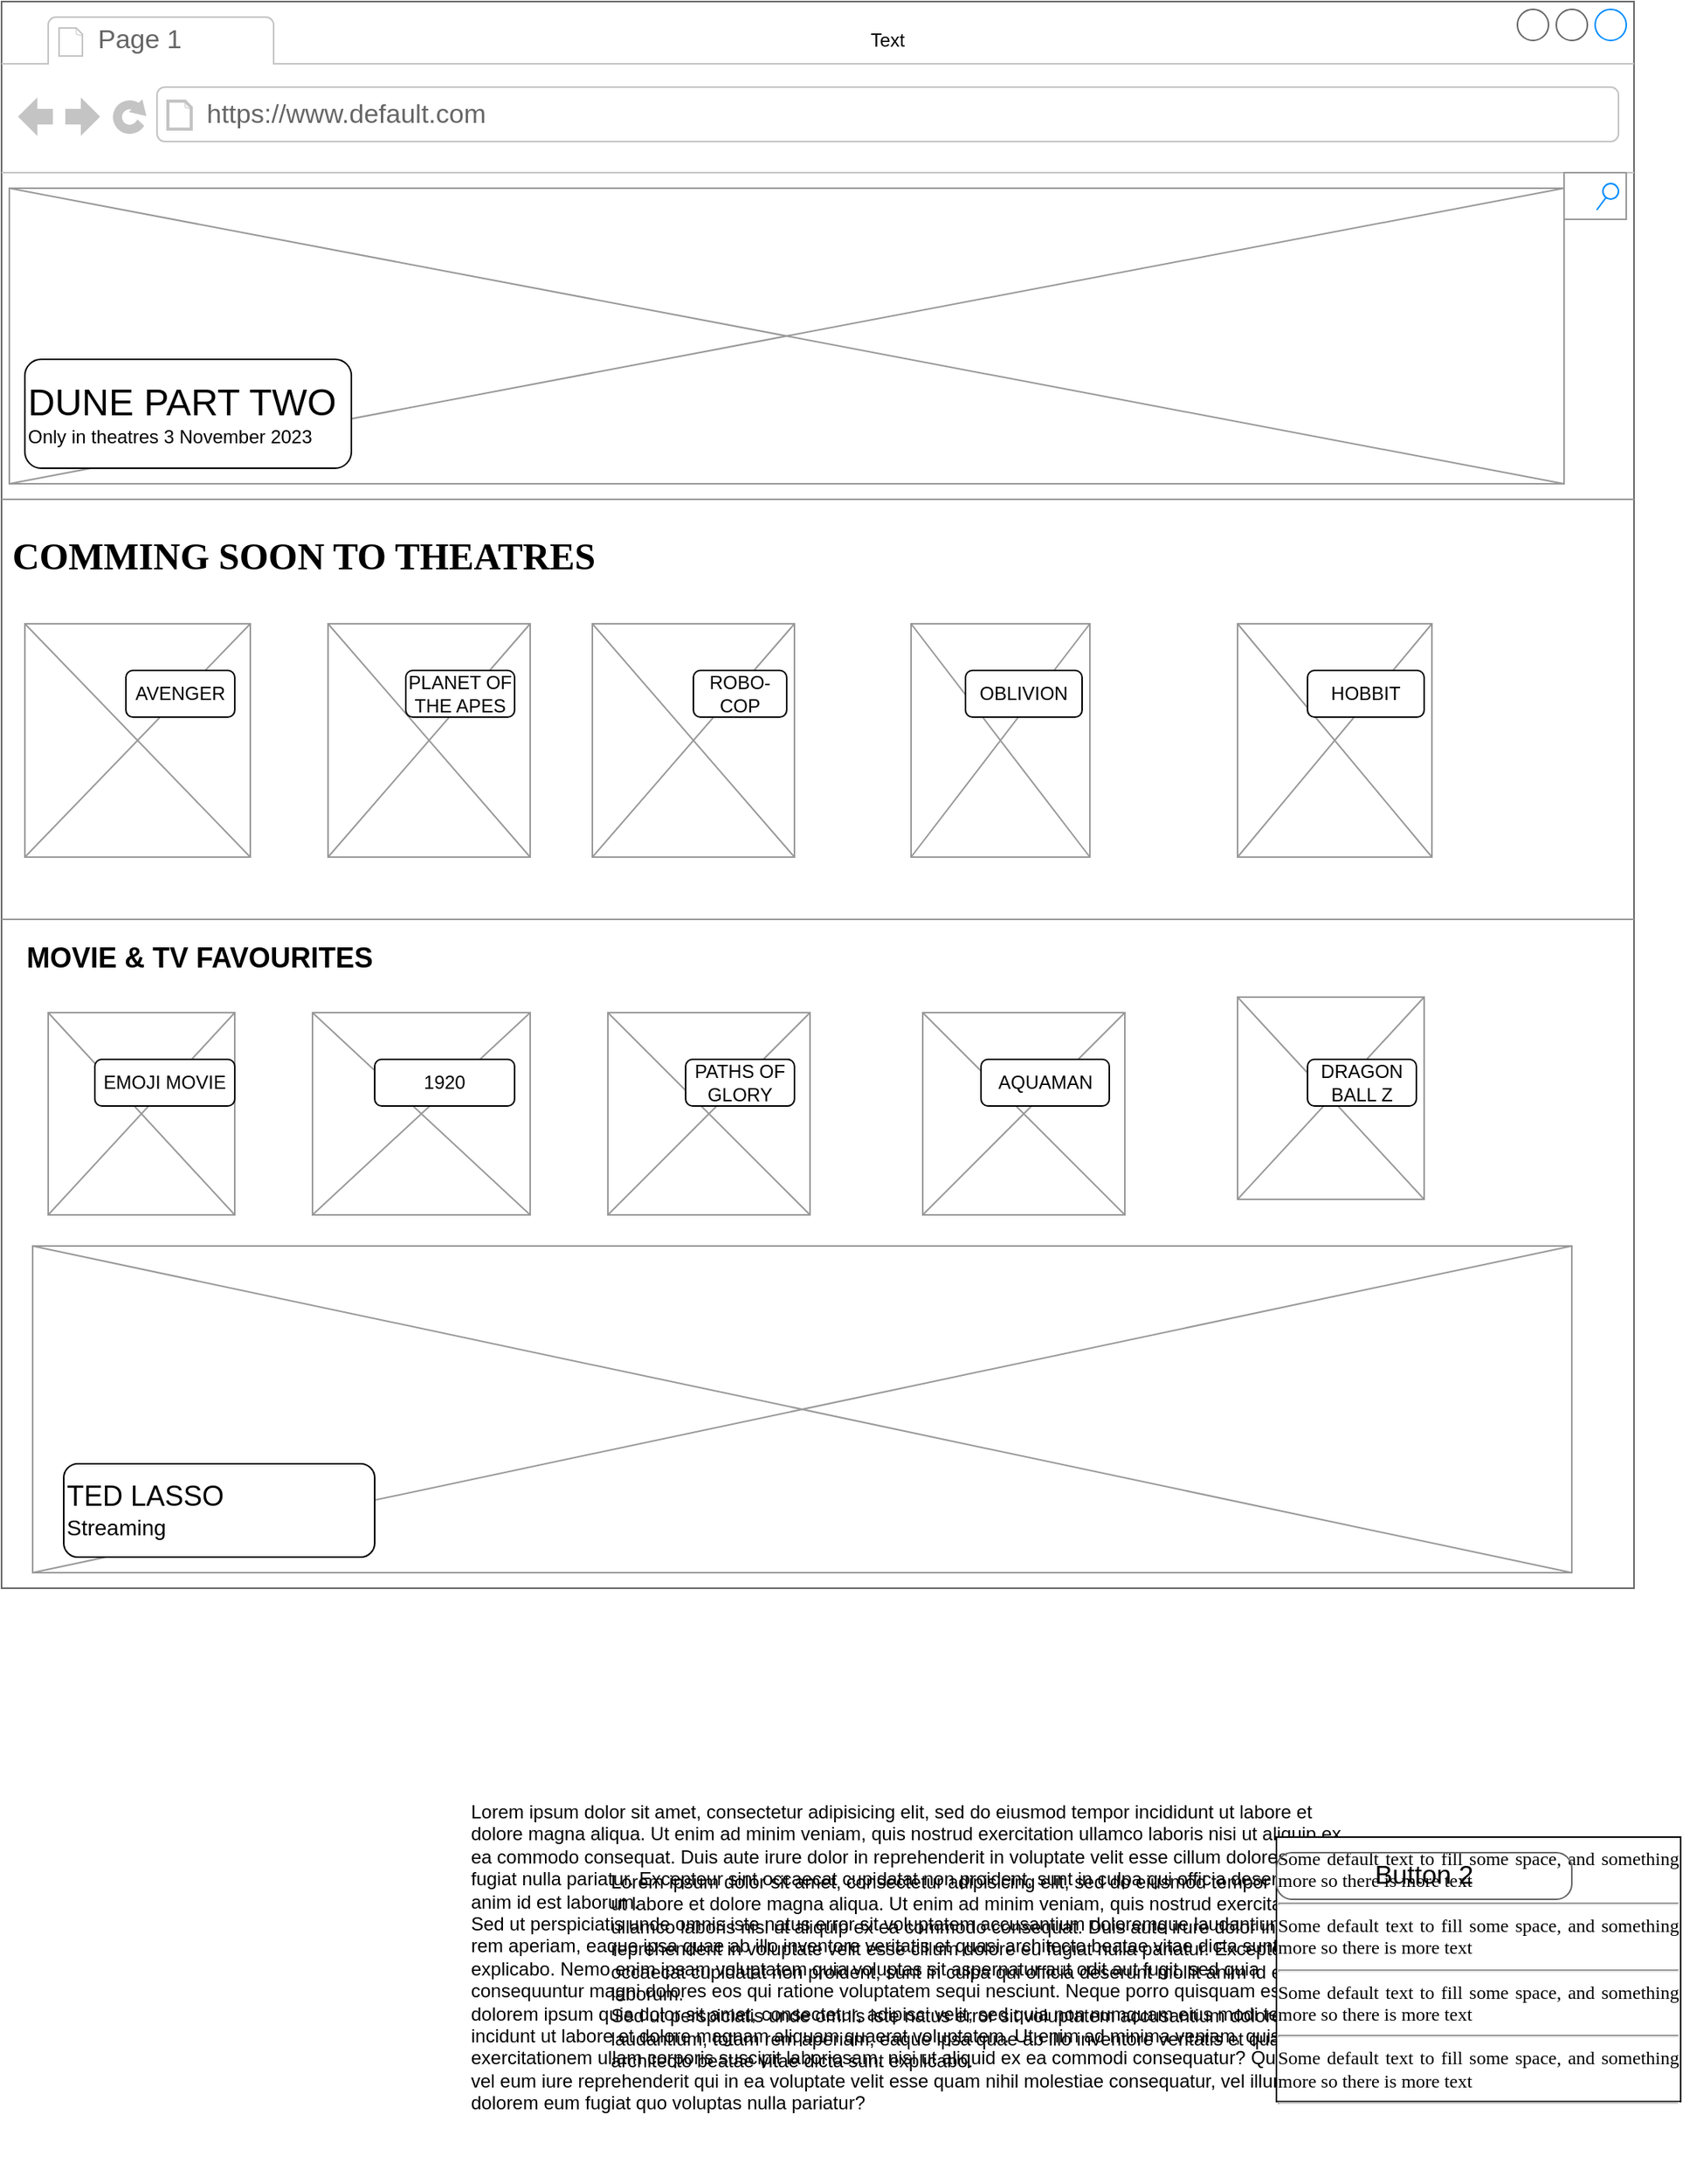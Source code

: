 <mxfile version="21.3.2" type="device" pages="2">
  <diagram name="Page-1" id="2cc2dc42-3aac-f2a9-1cec-7a8b7cbee084">
    <mxGraphModel dx="3200" dy="1082" grid="1" gridSize="10" guides="1" tooltips="1" connect="1" arrows="1" fold="1" page="1" pageScale="1" pageWidth="1100" pageHeight="850" background="none" math="0" shadow="0">
      <root>
        <mxCell id="0" />
        <mxCell id="1" parent="0" />
        <mxCell id="7026571954dc6520-1" value="" style="strokeWidth=1;shadow=0;dashed=0;align=center;html=1;shape=mxgraph.mockup.containers.browserWindow;rSize=0;strokeColor=#666666;mainText=,;recursiveResize=0;rounded=0;labelBackgroundColor=none;fontFamily=Verdana;fontSize=12" parent="1" vertex="1">
          <mxGeometry x="-20" y="730" width="1050" height="1020" as="geometry" />
        </mxCell>
        <mxCell id="7026571954dc6520-2" value="Page 1" style="strokeWidth=1;shadow=0;dashed=0;align=center;html=1;shape=mxgraph.mockup.containers.anchor;fontSize=17;fontColor=#666666;align=left;" parent="7026571954dc6520-1" vertex="1">
          <mxGeometry x="60" y="12" width="110" height="26" as="geometry" />
        </mxCell>
        <mxCell id="7026571954dc6520-3" value="https://www.default.com" style="strokeWidth=1;shadow=0;dashed=0;align=center;html=1;shape=mxgraph.mockup.containers.anchor;rSize=0;fontSize=17;fontColor=#666666;align=left;" parent="7026571954dc6520-1" vertex="1">
          <mxGeometry x="130" y="60" width="250" height="26" as="geometry" />
        </mxCell>
        <mxCell id="7026571954dc6520-14" value="" style="strokeWidth=1;shadow=0;dashed=0;align=center;html=1;shape=mxgraph.mockup.forms.searchBox;strokeColor=#999999;mainText=;strokeColor2=#008cff;fontColor=#666666;fontSize=17;align=left;spacingLeft=3;rounded=0;labelBackgroundColor=none;" parent="7026571954dc6520-1" vertex="1">
          <mxGeometry x="1005" y="110" width="40" height="30" as="geometry" />
        </mxCell>
        <mxCell id="7026571954dc6520-15" value="" style="verticalLabelPosition=bottom;shadow=0;dashed=0;align=center;html=1;verticalAlign=top;strokeWidth=1;shape=mxgraph.mockup.markup.line;strokeColor=#999999;rounded=0;labelBackgroundColor=none;fillColor=#ffffff;fontFamily=Verdana;fontSize=12;fontColor=#000000;" parent="7026571954dc6520-1" vertex="1">
          <mxGeometry y="310" width="1050" height="20" as="geometry" />
        </mxCell>
        <mxCell id="7026571954dc6520-16" value="&lt;font style=&quot;font-size: 24px;&quot;&gt;&lt;b&gt;COMMING SOON TO THEATRES&lt;/b&gt;&lt;/font&gt;" style="text;html=1;points=[];align=left;verticalAlign=top;spacingTop=-4;fontSize=15;fontFamily=Verdana" parent="7026571954dc6520-1" vertex="1">
          <mxGeometry x="5" y="340" width="290" height="30" as="geometry" />
        </mxCell>
        <mxCell id="7026571954dc6520-21" value="" style="verticalLabelPosition=bottom;shadow=0;dashed=0;align=center;html=1;verticalAlign=top;strokeWidth=1;shape=mxgraph.mockup.markup.line;strokeColor=#999999;rounded=0;labelBackgroundColor=none;fillColor=#ffffff;fontFamily=Verdana;fontSize=12;fontColor=#000000;" parent="7026571954dc6520-1" vertex="1">
          <mxGeometry y="580" width="1050" height="20" as="geometry" />
        </mxCell>
        <mxCell id="7026571954dc6520-22" value="&amp;nbsp;" style="verticalLabelPosition=bottom;shadow=0;dashed=0;align=center;html=1;verticalAlign=top;strokeWidth=1;shape=mxgraph.mockup.graphics.simpleIcon;strokeColor=#999999;fillColor=#ffffff;rounded=0;labelBackgroundColor=none;fontFamily=Verdana;fontSize=12;fontColor=#000000;" parent="7026571954dc6520-1" vertex="1">
          <mxGeometry x="15" y="400" width="145" height="150" as="geometry" />
        </mxCell>
        <mxCell id="32cw5U7TGXEoNzEVJHLn-1" value="" style="verticalLabelPosition=bottom;shadow=0;dashed=0;align=center;html=1;verticalAlign=top;strokeWidth=1;shape=mxgraph.mockup.graphics.simpleIcon;strokeColor=#999999;" vertex="1" parent="7026571954dc6520-1">
          <mxGeometry x="5" y="120" width="1000" height="190" as="geometry" />
        </mxCell>
        <mxCell id="32cw5U7TGXEoNzEVJHLn-2" value="&lt;font style=&quot;font-size: 24px;&quot;&gt;DUNE PART TWO&lt;br&gt;&lt;/font&gt;Only in theatres 3 November 2023" style="rounded=1;whiteSpace=wrap;html=1;align=left;" vertex="1" parent="7026571954dc6520-1">
          <mxGeometry x="15" y="230" width="210" height="70" as="geometry" />
        </mxCell>
        <mxCell id="32cw5U7TGXEoNzEVJHLn-3" value="" style="verticalLabelPosition=bottom;shadow=0;dashed=0;align=center;html=1;verticalAlign=top;strokeWidth=1;shape=mxgraph.mockup.graphics.simpleIcon;strokeColor=#999999;" vertex="1" parent="7026571954dc6520-1">
          <mxGeometry x="210" y="400" width="130" height="150" as="geometry" />
        </mxCell>
        <mxCell id="32cw5U7TGXEoNzEVJHLn-4" value="" style="verticalLabelPosition=bottom;shadow=0;dashed=0;align=center;html=1;verticalAlign=top;strokeWidth=1;shape=mxgraph.mockup.graphics.simpleIcon;strokeColor=#999999;" vertex="1" parent="7026571954dc6520-1">
          <mxGeometry x="380" y="400" width="130" height="150" as="geometry" />
        </mxCell>
        <mxCell id="32cw5U7TGXEoNzEVJHLn-5" value="" style="verticalLabelPosition=bottom;shadow=0;dashed=0;align=center;html=1;verticalAlign=top;strokeWidth=1;shape=mxgraph.mockup.graphics.simpleIcon;strokeColor=#999999;" vertex="1" parent="7026571954dc6520-1">
          <mxGeometry x="585" y="400" width="115" height="150" as="geometry" />
        </mxCell>
        <mxCell id="32cw5U7TGXEoNzEVJHLn-6" value="" style="verticalLabelPosition=bottom;shadow=0;dashed=0;align=center;html=1;verticalAlign=top;strokeWidth=1;shape=mxgraph.mockup.graphics.simpleIcon;strokeColor=#999999;" vertex="1" parent="7026571954dc6520-1">
          <mxGeometry x="795" y="400" width="125" height="150" as="geometry" />
        </mxCell>
        <mxCell id="32cw5U7TGXEoNzEVJHLn-7" value="AVENGER" style="rounded=1;whiteSpace=wrap;html=1;" vertex="1" parent="7026571954dc6520-1">
          <mxGeometry x="80" y="430" width="70" height="30" as="geometry" />
        </mxCell>
        <mxCell id="32cw5U7TGXEoNzEVJHLn-8" value="PLANET OF THE APES" style="rounded=1;whiteSpace=wrap;html=1;" vertex="1" parent="7026571954dc6520-1">
          <mxGeometry x="260" y="430" width="70" height="30" as="geometry" />
        </mxCell>
        <mxCell id="32cw5U7TGXEoNzEVJHLn-9" value="ROBO-COP" style="rounded=1;whiteSpace=wrap;html=1;" vertex="1" parent="7026571954dc6520-1">
          <mxGeometry x="445" y="430" width="60" height="30" as="geometry" />
        </mxCell>
        <mxCell id="32cw5U7TGXEoNzEVJHLn-11" value="OBLIVION" style="rounded=1;whiteSpace=wrap;html=1;" vertex="1" parent="7026571954dc6520-1">
          <mxGeometry x="620" y="430" width="75" height="30" as="geometry" />
        </mxCell>
        <mxCell id="32cw5U7TGXEoNzEVJHLn-12" value="HOBBIT" style="rounded=1;whiteSpace=wrap;html=1;" vertex="1" parent="7026571954dc6520-1">
          <mxGeometry x="840" y="430" width="75" height="30" as="geometry" />
        </mxCell>
        <mxCell id="32cw5U7TGXEoNzEVJHLn-13" value="&lt;font style=&quot;font-size: 18px;&quot;&gt;&lt;b&gt;MOVIE &amp;amp; TV FAVOURITES&lt;/b&gt;&lt;/font&gt;" style="text;html=1;strokeColor=none;fillColor=none;align=center;verticalAlign=middle;whiteSpace=wrap;rounded=0;" vertex="1" parent="7026571954dc6520-1">
          <mxGeometry x="5" y="600" width="245" height="30" as="geometry" />
        </mxCell>
        <mxCell id="32cw5U7TGXEoNzEVJHLn-14" value="" style="verticalLabelPosition=bottom;shadow=0;dashed=0;align=center;html=1;verticalAlign=top;strokeWidth=1;shape=mxgraph.mockup.graphics.simpleIcon;strokeColor=#999999;" vertex="1" parent="7026571954dc6520-1">
          <mxGeometry x="30" y="650" width="120" height="130" as="geometry" />
        </mxCell>
        <mxCell id="32cw5U7TGXEoNzEVJHLn-15" value="" style="verticalLabelPosition=bottom;shadow=0;dashed=0;align=center;html=1;verticalAlign=top;strokeWidth=1;shape=mxgraph.mockup.graphics.simpleIcon;strokeColor=#999999;" vertex="1" parent="7026571954dc6520-1">
          <mxGeometry x="200" y="650" width="140" height="130" as="geometry" />
        </mxCell>
        <mxCell id="32cw5U7TGXEoNzEVJHLn-16" value="" style="verticalLabelPosition=bottom;shadow=0;dashed=0;align=center;html=1;verticalAlign=top;strokeWidth=1;shape=mxgraph.mockup.graphics.simpleIcon;strokeColor=#999999;" vertex="1" parent="7026571954dc6520-1">
          <mxGeometry x="390" y="650" width="130" height="130" as="geometry" />
        </mxCell>
        <mxCell id="32cw5U7TGXEoNzEVJHLn-17" value="" style="verticalLabelPosition=bottom;shadow=0;dashed=0;align=center;html=1;verticalAlign=top;strokeWidth=1;shape=mxgraph.mockup.graphics.simpleIcon;strokeColor=#999999;" vertex="1" parent="7026571954dc6520-1">
          <mxGeometry x="592.5" y="650" width="130" height="130" as="geometry" />
        </mxCell>
        <mxCell id="32cw5U7TGXEoNzEVJHLn-18" value="" style="verticalLabelPosition=bottom;shadow=0;dashed=0;align=center;html=1;verticalAlign=top;strokeWidth=1;shape=mxgraph.mockup.graphics.simpleIcon;strokeColor=#999999;" vertex="1" parent="7026571954dc6520-1">
          <mxGeometry x="795" y="640" width="120" height="130" as="geometry" />
        </mxCell>
        <mxCell id="32cw5U7TGXEoNzEVJHLn-19" value="EMOJI MOVIE" style="rounded=1;whiteSpace=wrap;html=1;" vertex="1" parent="7026571954dc6520-1">
          <mxGeometry x="60" y="680" width="90" height="30" as="geometry" />
        </mxCell>
        <mxCell id="32cw5U7TGXEoNzEVJHLn-20" value="1920" style="rounded=1;whiteSpace=wrap;html=1;" vertex="1" parent="7026571954dc6520-1">
          <mxGeometry x="240" y="680" width="90" height="30" as="geometry" />
        </mxCell>
        <mxCell id="32cw5U7TGXEoNzEVJHLn-21" value="PATHS OF GLORY" style="rounded=1;whiteSpace=wrap;html=1;" vertex="1" parent="7026571954dc6520-1">
          <mxGeometry x="440" y="680" width="70" height="30" as="geometry" />
        </mxCell>
        <mxCell id="32cw5U7TGXEoNzEVJHLn-22" value="AQUAMAN" style="rounded=1;whiteSpace=wrap;html=1;" vertex="1" parent="7026571954dc6520-1">
          <mxGeometry x="630" y="680" width="82.5" height="30" as="geometry" />
        </mxCell>
        <mxCell id="32cw5U7TGXEoNzEVJHLn-23" value="DRAGON BALL Z" style="rounded=1;whiteSpace=wrap;html=1;" vertex="1" parent="7026571954dc6520-1">
          <mxGeometry x="840" y="680" width="70" height="30" as="geometry" />
        </mxCell>
        <mxCell id="32cw5U7TGXEoNzEVJHLn-25" value="" style="verticalLabelPosition=bottom;shadow=0;dashed=0;align=center;html=1;verticalAlign=top;strokeWidth=1;shape=mxgraph.mockup.graphics.simpleIcon;strokeColor=#999999;" vertex="1" parent="7026571954dc6520-1">
          <mxGeometry x="20" y="800" width="990" height="210" as="geometry" />
        </mxCell>
        <mxCell id="32cw5U7TGXEoNzEVJHLn-26" value="&lt;font style=&quot;&quot;&gt;&lt;span style=&quot;font-size: 18px;&quot;&gt;TED LASSO&lt;/span&gt;&lt;br&gt;&lt;font style=&quot;font-size: 14px;&quot;&gt;Streaming&amp;nbsp;&lt;/font&gt;&lt;/font&gt;" style="rounded=1;whiteSpace=wrap;html=1;align=left;" vertex="1" parent="7026571954dc6520-1">
          <mxGeometry x="40" y="940" width="200" height="60" as="geometry" />
        </mxCell>
        <mxCell id="32cw5U7TGXEoNzEVJHLn-10" value="Text" style="text;html=1;strokeColor=none;fillColor=none;align=center;verticalAlign=middle;whiteSpace=wrap;rounded=0;" vertex="1" parent="1">
          <mxGeometry x="520" y="740" width="60" height="30" as="geometry" />
        </mxCell>
        <mxCell id="7026571954dc6520-17" value="Lorem ipsum dolor sit amet, consectetur adipisicing elit, sed do eiusmod tempor incididunt ut labore et dolore magna aliqua. Ut enim ad minim veniam, quis nostrud exercitation ullamco laboris nisi ut aliquip ex ea commodo consequat. Duis aute irure dolor in reprehenderit in voluptate velit esse cillum dolore eu fugiat nulla pariatur. Excepteur sint occaecat cupidatat non proident, sunt in culpa qui officia deserunt mollit anim id est laborum.&#xa;Sed ut perspiciatis unde omnis iste natus error sit voluptatem accusantium doloremque laudantium, totam rem aperiam, eaque ipsa quae ab illo inventore veritatis et quasi architecto beatae vitae dicta sunt explicabo. Nemo enim ipsam voluptatem quia voluptas sit aspernatur aut odit aut fugit, sed quia consequuntur magni dolores eos qui ratione voluptatem sequi nesciunt. Neque porro quisquam est, qui dolorem ipsum quia dolor sit amet, consectetur, adipisci velit, sed quia non numquam eius modi tempora incidunt ut labore et dolore magnam aliquam quaerat voluptatem. Ut enim ad minima veniam, quis nostrum exercitationem ullam corporis suscipit laboriosam, nisi ut aliquid ex ea commodi consequatur? Quis autem vel eum iure reprehenderit qui in ea voluptate velit esse quam nihil molestiae consequatur, vel illum qui dolorem eum fugiat quo voluptas nulla pariatur?" style="text;spacingTop=-5;whiteSpace=wrap;html=1;align=left;fontSize=12;fontFamily=Helvetica;fillColor=none;strokeColor=none;rounded=0;shadow=1;labelBackgroundColor=none;" parent="1" vertex="1">
          <mxGeometry x="280" y="1885" width="570" height="240" as="geometry" />
        </mxCell>
        <mxCell id="7026571954dc6520-36" value="Lorem ipsum dolor sit amet, consectetur adipisicing elit, sed do eiusmod tempor incididunt ut labore et dolore magna aliqua. Ut enim ad minim veniam, quis nostrud exercitation ullamco laboris nisi ut aliquip ex ea commodo consequat. Duis aute irure dolor in reprehenderit in voluptate velit esse cillum dolore eu fugiat nulla pariatur. Excepteur sint occaecat cupidatat non proident, sunt in culpa qui officia deserunt mollit anim id est laborum.&lt;br&gt;Sed ut perspiciatis unde omnis iste natus error sit voluptatem accusantium doloremque laudantium, totam rem aperiam, eaque ipsa quae ab illo inventore veritatis et quasi architecto beatae vitae dicta sunt explicabo.&amp;nbsp;" style="text;spacingTop=-5;whiteSpace=wrap;html=1;align=left;fontSize=12;fontFamily=Helvetica;fillColor=none;strokeColor=none;rounded=0;shadow=1;labelBackgroundColor=none;" parent="1" vertex="1">
          <mxGeometry x="370" y="1930" width="490" height="125" as="geometry" />
        </mxCell>
        <mxCell id="7026571954dc6520-33" value="&lt;div style=&quot;text-align: justify&quot;&gt;&lt;span&gt;Some default text to fill some space, and&amp;nbsp;&lt;/span&gt;&lt;span&gt;something more so there is more text&lt;/span&gt;&lt;/div&gt;&lt;div style=&quot;text-align: justify&quot;&gt;&lt;hr id=&quot;null&quot; style=&quot;text-align: justify&quot;&gt;&lt;span&gt;&lt;div style=&quot;text-align: justify&quot;&gt;&lt;span&gt;Some default text to fill some space, and&amp;nbsp;&lt;/span&gt;&lt;span&gt;something more so there is more text&lt;/span&gt;&lt;/div&gt;&lt;/span&gt;&lt;/div&gt;&lt;hr id=&quot;null&quot; style=&quot;text-align: justify&quot;&gt;&lt;span&gt;&lt;div style=&quot;text-align: justify&quot;&gt;&lt;span&gt;Some default text to fill some space, and&amp;nbsp;&lt;/span&gt;&lt;span&gt;something more so there is more text&lt;/span&gt;&lt;/div&gt;&lt;/span&gt;&lt;hr id=&quot;null&quot; style=&quot;text-align: justify&quot;&gt;&lt;span&gt;&lt;div style=&quot;text-align: justify&quot;&gt;&lt;span&gt;Some default text to fill some space, and&amp;nbsp;&lt;/span&gt;&lt;span&gt;something more so there is more text&lt;/span&gt;&lt;/div&gt;&lt;/span&gt;&lt;hr id=&quot;null&quot; style=&quot;text-align: left&quot;&gt;" style="whiteSpace=wrap;html=1;rounded=0;shadow=0;labelBackgroundColor=none;strokeWidth=1;fontFamily=Verdana;fontSize=12;align=center;verticalAlign=top;" parent="1" vertex="1">
          <mxGeometry x="800" y="1910" width="260" height="170" as="geometry" />
        </mxCell>
        <mxCell id="7026571954dc6520-19" value="Button 2" style="strokeWidth=1;shadow=0;dashed=0;align=center;html=1;shape=mxgraph.mockup.buttons.button;strokeColor=#666666;mainText=;buttonStyle=round;fontSize=17;fontStyle=0;fillColor=none;whiteSpace=wrap;rounded=0;labelBackgroundColor=none;" parent="1" vertex="1">
          <mxGeometry x="800" y="1920" width="190" height="30" as="geometry" />
        </mxCell>
      </root>
    </mxGraphModel>
  </diagram>
  <diagram id="ojgtceFKIfgBVO9nI28O" name="Page-2">
    <mxGraphModel dx="1050" dy="541" grid="1" gridSize="10" guides="1" tooltips="1" connect="1" arrows="1" fold="1" page="1" pageScale="1" pageWidth="850" pageHeight="1100" math="0" shadow="0">
      <root>
        <mxCell id="0" />
        <mxCell id="1" parent="0" />
      </root>
    </mxGraphModel>
  </diagram>
</mxfile>
